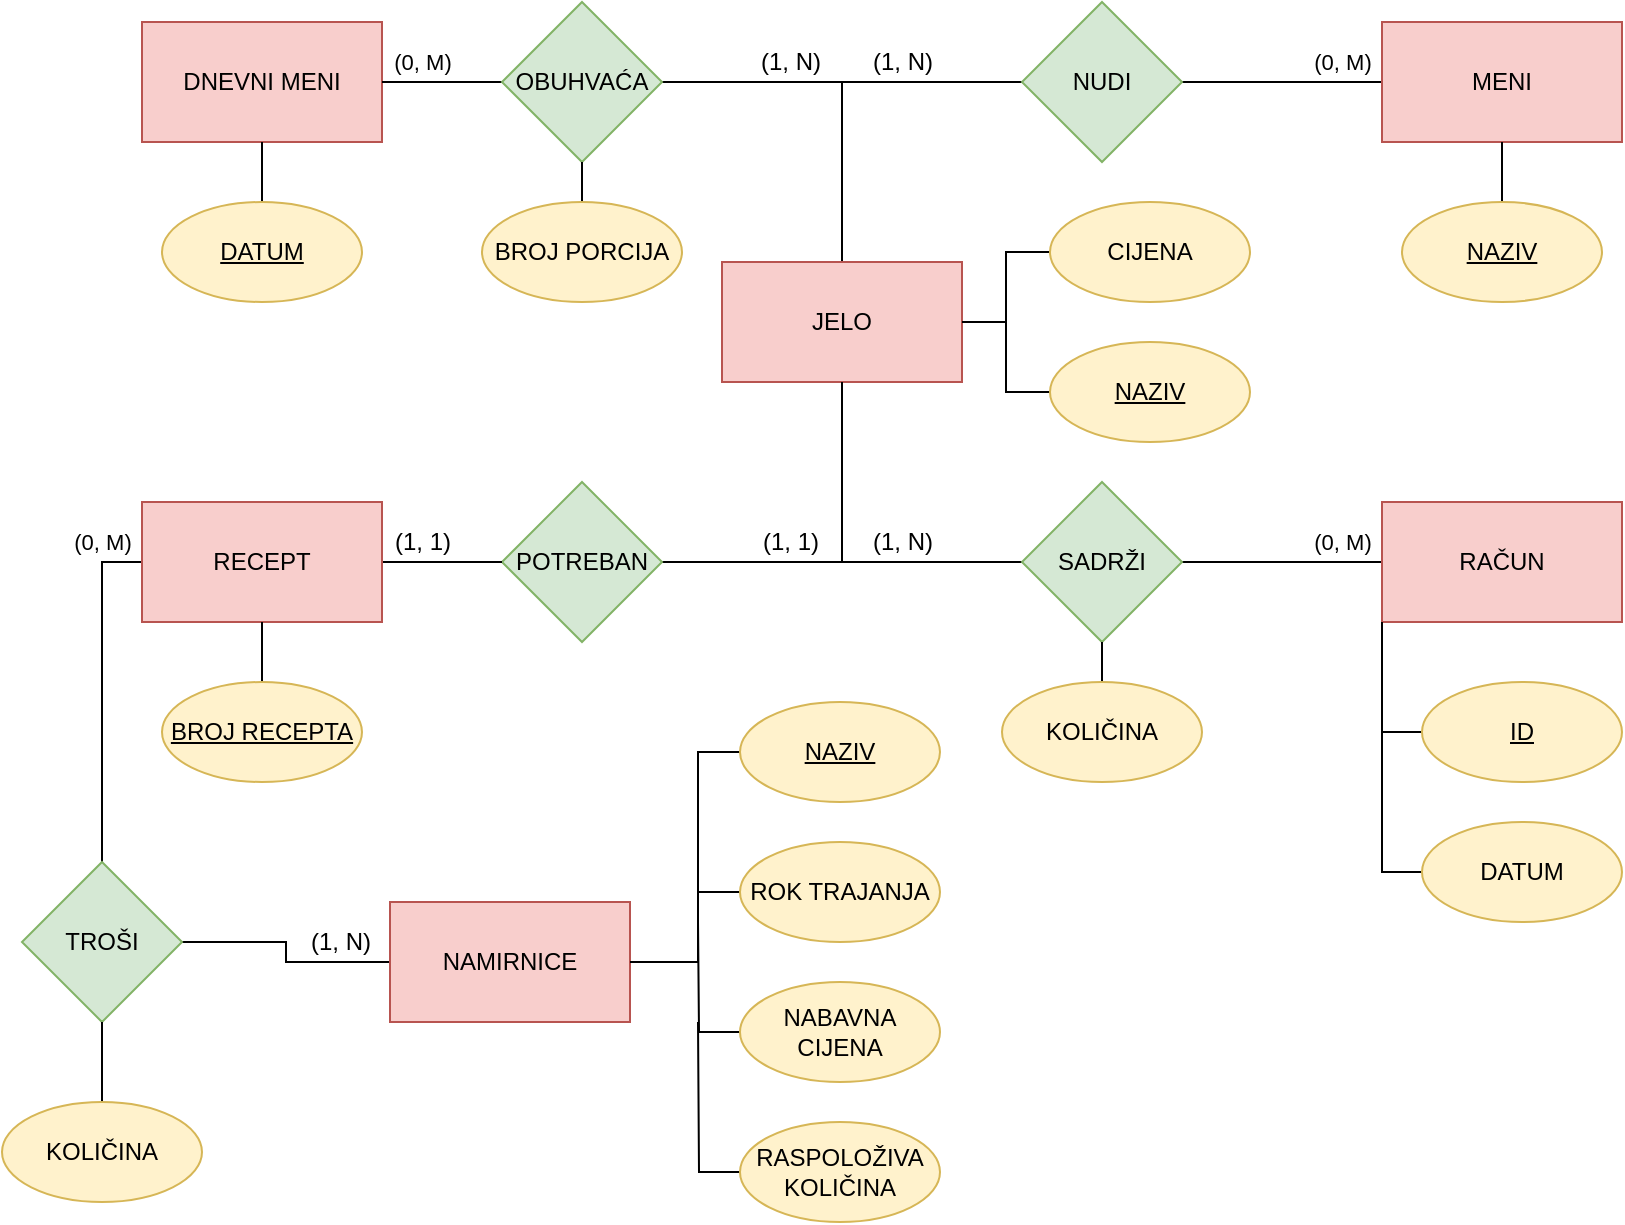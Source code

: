 <mxfile version="14.5.10" type="github">
  <diagram id="ejSZcvtuVqfyeHx35FeS" name="Page-1">
    <mxGraphModel dx="1221" dy="682" grid="1" gridSize="10" guides="1" tooltips="1" connect="1" arrows="1" fold="1" page="1" pageScale="1" pageWidth="827" pageHeight="1169" math="0" shadow="0">
      <root>
        <mxCell id="0" />
        <mxCell id="1" parent="0" />
        <mxCell id="Q13Ao0YOsxvSURNoIn69-1" value="DNEVNI MENI" style="rounded=0;whiteSpace=wrap;html=1;fillColor=#f8cecc;strokeColor=#b85450;" parent="1" vertex="1">
          <mxGeometry x="76" y="200" width="120" height="60" as="geometry" />
        </mxCell>
        <mxCell id="Q13Ao0YOsxvSURNoIn69-6" style="edgeStyle=orthogonalEdgeStyle;rounded=0;orthogonalLoop=1;jettySize=auto;html=1;entryX=1;entryY=0.5;entryDx=0;entryDy=0;endArrow=none;endFill=0;verticalAlign=bottom;" parent="1" source="Q13Ao0YOsxvSURNoIn69-2" target="Q13Ao0YOsxvSURNoIn69-1" edge="1">
          <mxGeometry relative="1" as="geometry" />
        </mxCell>
        <mxCell id="Q13Ao0YOsxvSURNoIn69-7" style="edgeStyle=orthogonalEdgeStyle;rounded=0;orthogonalLoop=1;jettySize=auto;html=1;entryX=0.5;entryY=0;entryDx=0;entryDy=0;endArrow=none;endFill=0;" parent="1" source="Q13Ao0YOsxvSURNoIn69-2" target="Q13Ao0YOsxvSURNoIn69-3" edge="1">
          <mxGeometry relative="1" as="geometry" />
        </mxCell>
        <mxCell id="Q13Ao0YOsxvSURNoIn69-2" value="OBUHVAĆA" style="rhombus;whiteSpace=wrap;html=1;fillColor=#d5e8d4;strokeColor=#82b366;" parent="1" vertex="1">
          <mxGeometry x="256" y="190" width="80" height="80" as="geometry" />
        </mxCell>
        <mxCell id="Q13Ao0YOsxvSURNoIn69-3" value="JELO" style="rounded=0;whiteSpace=wrap;html=1;fillColor=#f8cecc;strokeColor=#b85450;" parent="1" vertex="1">
          <mxGeometry x="366" y="320" width="120" height="60" as="geometry" />
        </mxCell>
        <mxCell id="Q13Ao0YOsxvSURNoIn69-9" style="edgeStyle=orthogonalEdgeStyle;rounded=0;orthogonalLoop=1;jettySize=auto;html=1;endArrow=none;endFill=0;" parent="1" source="Q13Ao0YOsxvSURNoIn69-4" edge="1">
          <mxGeometry relative="1" as="geometry">
            <mxPoint x="386" y="230" as="targetPoint" />
          </mxGeometry>
        </mxCell>
        <mxCell id="Q13Ao0YOsxvSURNoIn69-10" style="edgeStyle=orthogonalEdgeStyle;rounded=0;orthogonalLoop=1;jettySize=auto;html=1;entryX=0;entryY=0.5;entryDx=0;entryDy=0;endArrow=none;endFill=0;" parent="1" source="Q13Ao0YOsxvSURNoIn69-4" target="Q13Ao0YOsxvSURNoIn69-5" edge="1">
          <mxGeometry relative="1" as="geometry" />
        </mxCell>
        <mxCell id="Q13Ao0YOsxvSURNoIn69-4" value="NUDI" style="rhombus;whiteSpace=wrap;html=1;fillColor=#d5e8d4;strokeColor=#82b366;" parent="1" vertex="1">
          <mxGeometry x="516" y="190" width="80" height="80" as="geometry" />
        </mxCell>
        <mxCell id="Q13Ao0YOsxvSURNoIn69-5" value="MENI" style="rounded=0;whiteSpace=wrap;html=1;fillColor=#f8cecc;strokeColor=#b85450;" parent="1" vertex="1">
          <mxGeometry x="696" y="200" width="120" height="60" as="geometry" />
        </mxCell>
        <mxCell id="Q13Ao0YOsxvSURNoIn69-14" style="edgeStyle=orthogonalEdgeStyle;rounded=0;orthogonalLoop=1;jettySize=auto;html=1;endArrow=none;endFill=0;" parent="1" source="Q13Ao0YOsxvSURNoIn69-11" edge="1">
          <mxGeometry relative="1" as="geometry">
            <mxPoint x="421" y="470" as="targetPoint" />
          </mxGeometry>
        </mxCell>
        <mxCell id="Q13Ao0YOsxvSURNoIn69-16" style="edgeStyle=orthogonalEdgeStyle;rounded=0;orthogonalLoop=1;jettySize=auto;html=1;entryX=0;entryY=0.5;entryDx=0;entryDy=0;endArrow=none;endFill=0;" parent="1" source="Q13Ao0YOsxvSURNoIn69-11" target="Q13Ao0YOsxvSURNoIn69-15" edge="1">
          <mxGeometry relative="1" as="geometry">
            <mxPoint x="741" y="510" as="targetPoint" />
          </mxGeometry>
        </mxCell>
        <mxCell id="Q13Ao0YOsxvSURNoIn69-11" value="SADRŽI" style="rhombus;whiteSpace=wrap;html=1;fillColor=#d5e8d4;strokeColor=#82b366;" parent="1" vertex="1">
          <mxGeometry x="516" y="430" width="80" height="80" as="geometry" />
        </mxCell>
        <mxCell id="Q13Ao0YOsxvSURNoIn69-13" style="edgeStyle=orthogonalEdgeStyle;rounded=0;orthogonalLoop=1;jettySize=auto;html=1;entryX=0.5;entryY=1;entryDx=0;entryDy=0;endArrow=none;endFill=0;" parent="1" source="Q13Ao0YOsxvSURNoIn69-12" target="Q13Ao0YOsxvSURNoIn69-3" edge="1">
          <mxGeometry relative="1" as="geometry" />
        </mxCell>
        <mxCell id="Q13Ao0YOsxvSURNoIn69-12" value="POTREBAN" style="rhombus;whiteSpace=wrap;html=1;fillColor=#d5e8d4;strokeColor=#82b366;" parent="1" vertex="1">
          <mxGeometry x="256" y="430" width="80" height="80" as="geometry" />
        </mxCell>
        <mxCell id="Q13Ao0YOsxvSURNoIn69-15" value="RAČUN" style="rounded=0;whiteSpace=wrap;html=1;fillColor=#f8cecc;strokeColor=#b85450;" parent="1" vertex="1">
          <mxGeometry x="696" y="440" width="120" height="60" as="geometry" />
        </mxCell>
        <mxCell id="Q13Ao0YOsxvSURNoIn69-18" style="edgeStyle=orthogonalEdgeStyle;rounded=0;orthogonalLoop=1;jettySize=auto;html=1;entryX=0;entryY=0.5;entryDx=0;entryDy=0;endArrow=none;endFill=0;exitX=1;exitY=0.5;exitDx=0;exitDy=0;" parent="1" source="Q13Ao0YOsxvSURNoIn69-17" target="Q13Ao0YOsxvSURNoIn69-12" edge="1">
          <mxGeometry relative="1" as="geometry">
            <mxPoint x="161" y="470" as="sourcePoint" />
          </mxGeometry>
        </mxCell>
        <mxCell id="Q13Ao0YOsxvSURNoIn69-22" style="edgeStyle=orthogonalEdgeStyle;rounded=0;orthogonalLoop=1;jettySize=auto;html=1;entryX=0;entryY=0.5;entryDx=0;entryDy=0;endArrow=none;endFill=0;" parent="1" source="Q13Ao0YOsxvSURNoIn69-19" target="Q13Ao0YOsxvSURNoIn69-17" edge="1">
          <mxGeometry relative="1" as="geometry">
            <mxPoint x="101" y="500" as="targetPoint" />
          </mxGeometry>
        </mxCell>
        <mxCell id="Q13Ao0YOsxvSURNoIn69-23" style="edgeStyle=orthogonalEdgeStyle;rounded=0;orthogonalLoop=1;jettySize=auto;html=1;entryX=0;entryY=0.5;entryDx=0;entryDy=0;endArrow=none;endFill=0;" parent="1" source="Q13Ao0YOsxvSURNoIn69-19" target="Q13Ao0YOsxvSURNoIn69-20" edge="1">
          <mxGeometry relative="1" as="geometry" />
        </mxCell>
        <mxCell id="Q13Ao0YOsxvSURNoIn69-19" value="TROŠI" style="rhombus;whiteSpace=wrap;html=1;fillColor=#d5e8d4;strokeColor=#82b366;" parent="1" vertex="1">
          <mxGeometry x="16" y="620" width="80" height="80" as="geometry" />
        </mxCell>
        <mxCell id="Q13Ao0YOsxvSURNoIn69-20" value="NAMIRNICE" style="rounded=0;whiteSpace=wrap;html=1;fillColor=#f8cecc;strokeColor=#b85450;" parent="1" vertex="1">
          <mxGeometry x="200" y="640" width="120" height="60" as="geometry" />
        </mxCell>
        <mxCell id="Q13Ao0YOsxvSURNoIn69-25" value="(1, N)" style="text;html=1;align=center;verticalAlign=middle;resizable=0;points=[];autosize=1;" parent="1" vertex="1">
          <mxGeometry x="375" y="210" width="50" height="20" as="geometry" />
        </mxCell>
        <mxCell id="Q13Ao0YOsxvSURNoIn69-26" value="(1, N)" style="text;html=1;align=center;verticalAlign=middle;resizable=0;points=[];autosize=1;" parent="1" vertex="1">
          <mxGeometry x="431" y="210" width="50" height="20" as="geometry" />
        </mxCell>
        <mxCell id="Q13Ao0YOsxvSURNoIn69-29" value="(1, N)" style="text;html=1;align=center;verticalAlign=middle;resizable=0;points=[];autosize=1;" parent="1" vertex="1">
          <mxGeometry x="431" y="450" width="50" height="20" as="geometry" />
        </mxCell>
        <mxCell id="Q13Ao0YOsxvSURNoIn69-30" value="(1, 1)" style="text;html=1;align=center;verticalAlign=middle;resizable=0;points=[];autosize=1;" parent="1" vertex="1">
          <mxGeometry x="380" y="450" width="40" height="20" as="geometry" />
        </mxCell>
        <mxCell id="Q13Ao0YOsxvSURNoIn69-36" value="(1, 1)" style="text;html=1;align=center;verticalAlign=middle;resizable=0;points=[];autosize=1;" parent="1" vertex="1">
          <mxGeometry x="196" y="450" width="40" height="20" as="geometry" />
        </mxCell>
        <mxCell id="Q13Ao0YOsxvSURNoIn69-38" value="(1, N)" style="text;html=1;align=center;verticalAlign=middle;resizable=0;points=[];autosize=1;" parent="1" vertex="1">
          <mxGeometry x="150" y="650" width="50" height="20" as="geometry" />
        </mxCell>
        <mxCell id="Q13Ao0YOsxvSURNoIn69-17" value="RECEPT" style="rounded=0;whiteSpace=wrap;html=1;fillColor=#f8cecc;strokeColor=#b85450;" parent="1" vertex="1">
          <mxGeometry x="76" y="440" width="120" height="60" as="geometry" />
        </mxCell>
        <mxCell id="NR_qz_YGfGqxAHrg79PI-6" value="&lt;span style=&quot;font-size: 11px ; background-color: rgb(255 , 255 , 255)&quot;&gt;(0, M)&lt;/span&gt;" style="text;html=1;align=center;verticalAlign=middle;resizable=0;points=[];autosize=1;" parent="1" vertex="1">
          <mxGeometry x="36" y="450" width="40" height="20" as="geometry" />
        </mxCell>
        <mxCell id="NR_qz_YGfGqxAHrg79PI-7" value="&lt;span style=&quot;font-size: 11px ; background-color: rgb(255 , 255 , 255)&quot;&gt;(0, M)&lt;/span&gt;" style="text;html=1;align=center;verticalAlign=middle;resizable=0;points=[];autosize=1;" parent="1" vertex="1">
          <mxGeometry x="196" y="210" width="40" height="20" as="geometry" />
        </mxCell>
        <mxCell id="NR_qz_YGfGqxAHrg79PI-8" value="&lt;span style=&quot;font-size: 11px ; background-color: rgb(255 , 255 , 255)&quot;&gt;(0, M)&lt;/span&gt;" style="text;html=1;align=center;verticalAlign=middle;resizable=0;points=[];autosize=1;" parent="1" vertex="1">
          <mxGeometry x="656" y="210" width="40" height="20" as="geometry" />
        </mxCell>
        <mxCell id="NR_qz_YGfGqxAHrg79PI-9" value="&lt;span style=&quot;font-size: 11px ; background-color: rgb(255 , 255 , 255)&quot;&gt;(0, M)&lt;/span&gt;" style="text;html=1;align=center;verticalAlign=middle;resizable=0;points=[];autosize=1;" parent="1" vertex="1">
          <mxGeometry x="656" y="450" width="40" height="20" as="geometry" />
        </mxCell>
        <mxCell id="NR_qz_YGfGqxAHrg79PI-24" style="edgeStyle=orthogonalEdgeStyle;rounded=0;orthogonalLoop=1;jettySize=auto;html=1;endArrow=none;endFill=0;" parent="1" source="NR_qz_YGfGqxAHrg79PI-19" target="Q13Ao0YOsxvSURNoIn69-19" edge="1">
          <mxGeometry relative="1" as="geometry" />
        </mxCell>
        <mxCell id="NR_qz_YGfGqxAHrg79PI-19" value="&lt;span&gt;KOLIČINA&lt;/span&gt;" style="ellipse;whiteSpace=wrap;html=1;glass=0;fillColor=#fff2cc;strokeColor=#d6b656;" parent="1" vertex="1">
          <mxGeometry x="6" y="740" width="100" height="50" as="geometry" />
        </mxCell>
        <mxCell id="NR_qz_YGfGqxAHrg79PI-31" style="edgeStyle=orthogonalEdgeStyle;rounded=0;orthogonalLoop=1;jettySize=auto;html=1;entryX=0.5;entryY=1;entryDx=0;entryDy=0;endArrow=none;endFill=0;" parent="1" source="NR_qz_YGfGqxAHrg79PI-20" target="Q13Ao0YOsxvSURNoIn69-17" edge="1">
          <mxGeometry relative="1" as="geometry" />
        </mxCell>
        <mxCell id="NR_qz_YGfGqxAHrg79PI-20" value="BROJ RECEPTA" style="ellipse;whiteSpace=wrap;html=1;glass=0;fillColor=#fff2cc;strokeColor=#d6b656;fontStyle=4" parent="1" vertex="1">
          <mxGeometry x="86" y="530" width="100" height="50" as="geometry" />
        </mxCell>
        <mxCell id="NR_qz_YGfGqxAHrg79PI-47" style="edgeStyle=orthogonalEdgeStyle;rounded=0;orthogonalLoop=1;jettySize=auto;html=1;endArrow=none;endFill=0;" parent="1" source="NR_qz_YGfGqxAHrg79PI-21" edge="1">
          <mxGeometry relative="1" as="geometry">
            <mxPoint x="354" y="650" as="targetPoint" />
          </mxGeometry>
        </mxCell>
        <mxCell id="NR_qz_YGfGqxAHrg79PI-21" value="&lt;span&gt;NABAVNA CIJENA&lt;/span&gt;" style="ellipse;whiteSpace=wrap;html=1;glass=0;fillColor=#fff2cc;strokeColor=#d6b656;" parent="1" vertex="1">
          <mxGeometry x="375" y="680" width="100" height="50" as="geometry" />
        </mxCell>
        <mxCell id="NR_qz_YGfGqxAHrg79PI-46" style="edgeStyle=orthogonalEdgeStyle;rounded=0;orthogonalLoop=1;jettySize=auto;html=1;endArrow=none;endFill=0;" parent="1" source="NR_qz_YGfGqxAHrg79PI-33" edge="1">
          <mxGeometry relative="1" as="geometry">
            <mxPoint x="354" y="635" as="targetPoint" />
          </mxGeometry>
        </mxCell>
        <mxCell id="NR_qz_YGfGqxAHrg79PI-33" value="&lt;span&gt;ROK TRAJANJA&lt;/span&gt;" style="ellipse;whiteSpace=wrap;html=1;glass=0;fillColor=#fff2cc;strokeColor=#d6b656;" parent="1" vertex="1">
          <mxGeometry x="375" y="610" width="100" height="50" as="geometry" />
        </mxCell>
        <mxCell id="NR_qz_YGfGqxAHrg79PI-43" style="edgeStyle=orthogonalEdgeStyle;rounded=0;orthogonalLoop=1;jettySize=auto;html=1;entryX=1;entryY=0.5;entryDx=0;entryDy=0;endArrow=none;endFill=0;" parent="1" source="NR_qz_YGfGqxAHrg79PI-34" target="Q13Ao0YOsxvSURNoIn69-20" edge="1">
          <mxGeometry relative="1" as="geometry">
            <Array as="points">
              <mxPoint x="354" y="565" />
              <mxPoint x="354" y="670" />
              <mxPoint x="320" y="670" />
            </Array>
          </mxGeometry>
        </mxCell>
        <mxCell id="NR_qz_YGfGqxAHrg79PI-34" value="&lt;span&gt;NAZIV&lt;/span&gt;" style="ellipse;whiteSpace=wrap;html=1;glass=0;fontStyle=4;fillColor=#fff2cc;strokeColor=#d6b656;" parent="1" vertex="1">
          <mxGeometry x="375" y="540" width="100" height="50" as="geometry" />
        </mxCell>
        <mxCell id="NR_qz_YGfGqxAHrg79PI-48" style="edgeStyle=orthogonalEdgeStyle;rounded=0;orthogonalLoop=1;jettySize=auto;html=1;endArrow=none;endFill=0;" parent="1" source="NR_qz_YGfGqxAHrg79PI-35" edge="1">
          <mxGeometry relative="1" as="geometry">
            <mxPoint x="354" y="700" as="targetPoint" />
          </mxGeometry>
        </mxCell>
        <mxCell id="NR_qz_YGfGqxAHrg79PI-35" value="&lt;span&gt;RASPOLOŽIVA KOLIČINA&lt;/span&gt;" style="ellipse;whiteSpace=wrap;html=1;glass=0;fillColor=#fff2cc;strokeColor=#d6b656;" parent="1" vertex="1">
          <mxGeometry x="375" y="750" width="100" height="50" as="geometry" />
        </mxCell>
        <mxCell id="NR_qz_YGfGqxAHrg79PI-64" style="edgeStyle=orthogonalEdgeStyle;rounded=0;orthogonalLoop=1;jettySize=auto;html=1;entryX=0;entryY=1;entryDx=0;entryDy=0;endArrow=none;endFill=0;exitX=0;exitY=0.5;exitDx=0;exitDy=0;" parent="1" source="NR_qz_YGfGqxAHrg79PI-36" target="Q13Ao0YOsxvSURNoIn69-15" edge="1">
          <mxGeometry relative="1" as="geometry" />
        </mxCell>
        <mxCell id="NR_qz_YGfGqxAHrg79PI-36" value="&lt;span&gt;DATUM&lt;/span&gt;" style="ellipse;whiteSpace=wrap;html=1;glass=0;fillColor=#fff2cc;strokeColor=#d6b656;" parent="1" vertex="1">
          <mxGeometry x="716" y="600" width="100" height="50" as="geometry" />
        </mxCell>
        <mxCell id="NR_qz_YGfGqxAHrg79PI-63" style="edgeStyle=orthogonalEdgeStyle;rounded=0;orthogonalLoop=1;jettySize=auto;html=1;entryX=0;entryY=1;entryDx=0;entryDy=0;endArrow=none;endFill=0;exitX=0;exitY=0.5;exitDx=0;exitDy=0;" parent="1" source="NR_qz_YGfGqxAHrg79PI-42" target="Q13Ao0YOsxvSURNoIn69-15" edge="1">
          <mxGeometry relative="1" as="geometry" />
        </mxCell>
        <mxCell id="NR_qz_YGfGqxAHrg79PI-42" value="&lt;span&gt;ID&lt;/span&gt;" style="ellipse;whiteSpace=wrap;html=1;glass=0;fontStyle=4;fillColor=#fff2cc;strokeColor=#d6b656;" parent="1" vertex="1">
          <mxGeometry x="716" y="530" width="100" height="50" as="geometry" />
        </mxCell>
        <mxCell id="NR_qz_YGfGqxAHrg79PI-65" value="" style="edgeStyle=orthogonalEdgeStyle;rounded=0;orthogonalLoop=1;jettySize=auto;html=1;endArrow=none;endFill=0;" parent="1" source="NR_qz_YGfGqxAHrg79PI-49" target="Q13Ao0YOsxvSURNoIn69-1" edge="1">
          <mxGeometry relative="1" as="geometry" />
        </mxCell>
        <mxCell id="NR_qz_YGfGqxAHrg79PI-49" value="DATUM" style="ellipse;whiteSpace=wrap;html=1;glass=0;fillColor=#fff2cc;strokeColor=#d6b656;fontStyle=4" parent="1" vertex="1">
          <mxGeometry x="86" y="290" width="100" height="50" as="geometry" />
        </mxCell>
        <mxCell id="NR_qz_YGfGqxAHrg79PI-66" value="" style="edgeStyle=orthogonalEdgeStyle;rounded=0;orthogonalLoop=1;jettySize=auto;html=1;endArrow=none;endFill=0;" parent="1" source="NR_qz_YGfGqxAHrg79PI-51" target="Q13Ao0YOsxvSURNoIn69-2" edge="1">
          <mxGeometry relative="1" as="geometry" />
        </mxCell>
        <mxCell id="NR_qz_YGfGqxAHrg79PI-51" value="BROJ PORCIJA" style="ellipse;whiteSpace=wrap;html=1;glass=0;fillColor=#fff2cc;strokeColor=#d6b656;fontStyle=0" parent="1" vertex="1">
          <mxGeometry x="246" y="290" width="100" height="50" as="geometry" />
        </mxCell>
        <mxCell id="NR_qz_YGfGqxAHrg79PI-59" style="edgeStyle=orthogonalEdgeStyle;rounded=0;orthogonalLoop=1;jettySize=auto;html=1;entryX=1;entryY=0.5;entryDx=0;entryDy=0;endArrow=none;endFill=0;" parent="1" source="NR_qz_YGfGqxAHrg79PI-53" target="Q13Ao0YOsxvSURNoIn69-3" edge="1">
          <mxGeometry relative="1" as="geometry" />
        </mxCell>
        <mxCell id="NR_qz_YGfGqxAHrg79PI-53" value="&lt;span&gt;NAZIV&lt;/span&gt;" style="ellipse;whiteSpace=wrap;html=1;glass=0;fillColor=#fff2cc;strokeColor=#d6b656;fontStyle=4" parent="1" vertex="1">
          <mxGeometry x="530" y="360" width="100" height="50" as="geometry" />
        </mxCell>
        <mxCell id="NR_qz_YGfGqxAHrg79PI-57" style="edgeStyle=orthogonalEdgeStyle;rounded=0;orthogonalLoop=1;jettySize=auto;html=1;entryX=1;entryY=0.5;entryDx=0;entryDy=0;endArrow=none;endFill=0;" parent="1" source="NR_qz_YGfGqxAHrg79PI-55" target="Q13Ao0YOsxvSURNoIn69-3" edge="1">
          <mxGeometry relative="1" as="geometry" />
        </mxCell>
        <mxCell id="NR_qz_YGfGqxAHrg79PI-55" value="CIJENA" style="ellipse;whiteSpace=wrap;html=1;glass=0;fillColor=#fff2cc;strokeColor=#d6b656;fontStyle=0" parent="1" vertex="1">
          <mxGeometry x="530" y="290" width="100" height="50" as="geometry" />
        </mxCell>
        <mxCell id="NR_qz_YGfGqxAHrg79PI-61" style="edgeStyle=orthogonalEdgeStyle;rounded=0;orthogonalLoop=1;jettySize=auto;html=1;entryX=0.5;entryY=1;entryDx=0;entryDy=0;endArrow=none;endFill=0;" parent="1" source="NR_qz_YGfGqxAHrg79PI-56" target="Q13Ao0YOsxvSURNoIn69-5" edge="1">
          <mxGeometry relative="1" as="geometry" />
        </mxCell>
        <mxCell id="NR_qz_YGfGqxAHrg79PI-56" value="&lt;span&gt;NAZIV&lt;/span&gt;" style="ellipse;whiteSpace=wrap;html=1;glass=0;fillColor=#fff2cc;strokeColor=#d6b656;fontStyle=4" parent="1" vertex="1">
          <mxGeometry x="706" y="290" width="100" height="50" as="geometry" />
        </mxCell>
        <mxCell id="YkfG2MHVlwWm6KDU2QvL-2" style="edgeStyle=orthogonalEdgeStyle;rounded=0;orthogonalLoop=1;jettySize=auto;html=1;exitX=0.5;exitY=0;exitDx=0;exitDy=0;entryX=0.5;entryY=1;entryDx=0;entryDy=0;endArrow=none;endFill=0;" edge="1" parent="1" source="YkfG2MHVlwWm6KDU2QvL-1" target="Q13Ao0YOsxvSURNoIn69-11">
          <mxGeometry relative="1" as="geometry" />
        </mxCell>
        <mxCell id="YkfG2MHVlwWm6KDU2QvL-1" value="KOLIČINA" style="ellipse;whiteSpace=wrap;html=1;glass=0;fillColor=#fff2cc;strokeColor=#d6b656;fontStyle=0" vertex="1" parent="1">
          <mxGeometry x="506" y="530" width="100" height="50" as="geometry" />
        </mxCell>
      </root>
    </mxGraphModel>
  </diagram>
</mxfile>
